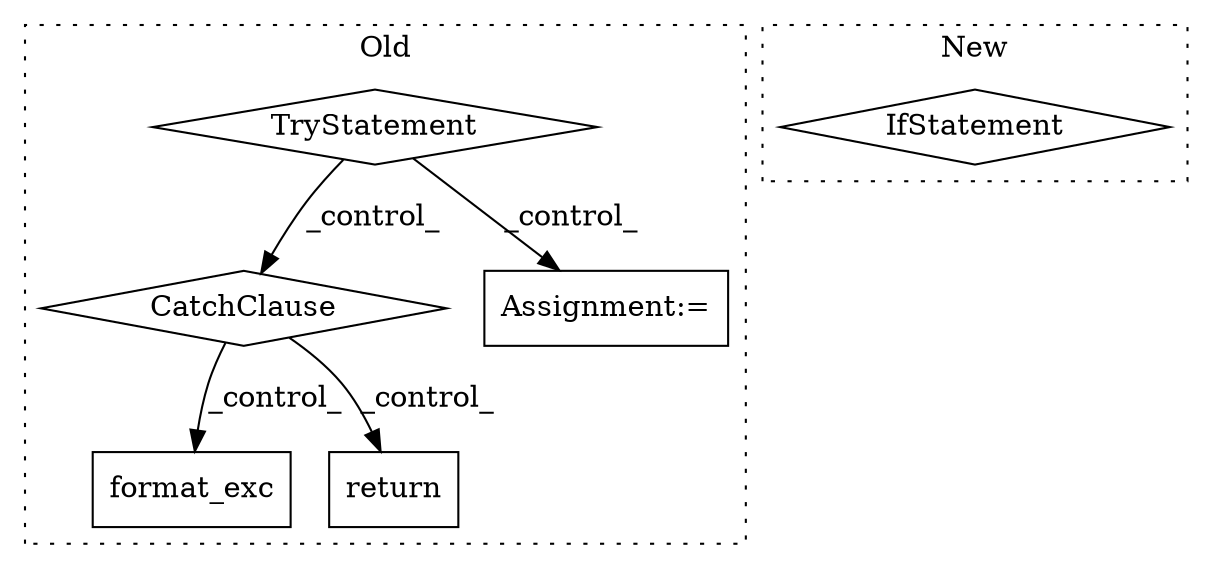 digraph G {
subgraph cluster0 {
1 [label="format_exc" a="32" s="14657" l="12" shape="box"];
3 [label="CatchClause" a="12" s="14524,14558" l="13,2" shape="diamond"];
4 [label="TryStatement" a="54" s="14154" l="4" shape="diamond"];
5 [label="return" a="41" s="14680" l="7" shape="box"];
6 [label="Assignment:=" a="7" s="14423" l="1" shape="box"];
label = "Old";
style="dotted";
}
subgraph cluster1 {
2 [label="IfStatement" a="25" s="16990,17004" l="4,2" shape="diamond"];
label = "New";
style="dotted";
}
3 -> 1 [label="_control_"];
3 -> 5 [label="_control_"];
4 -> 3 [label="_control_"];
4 -> 6 [label="_control_"];
}
